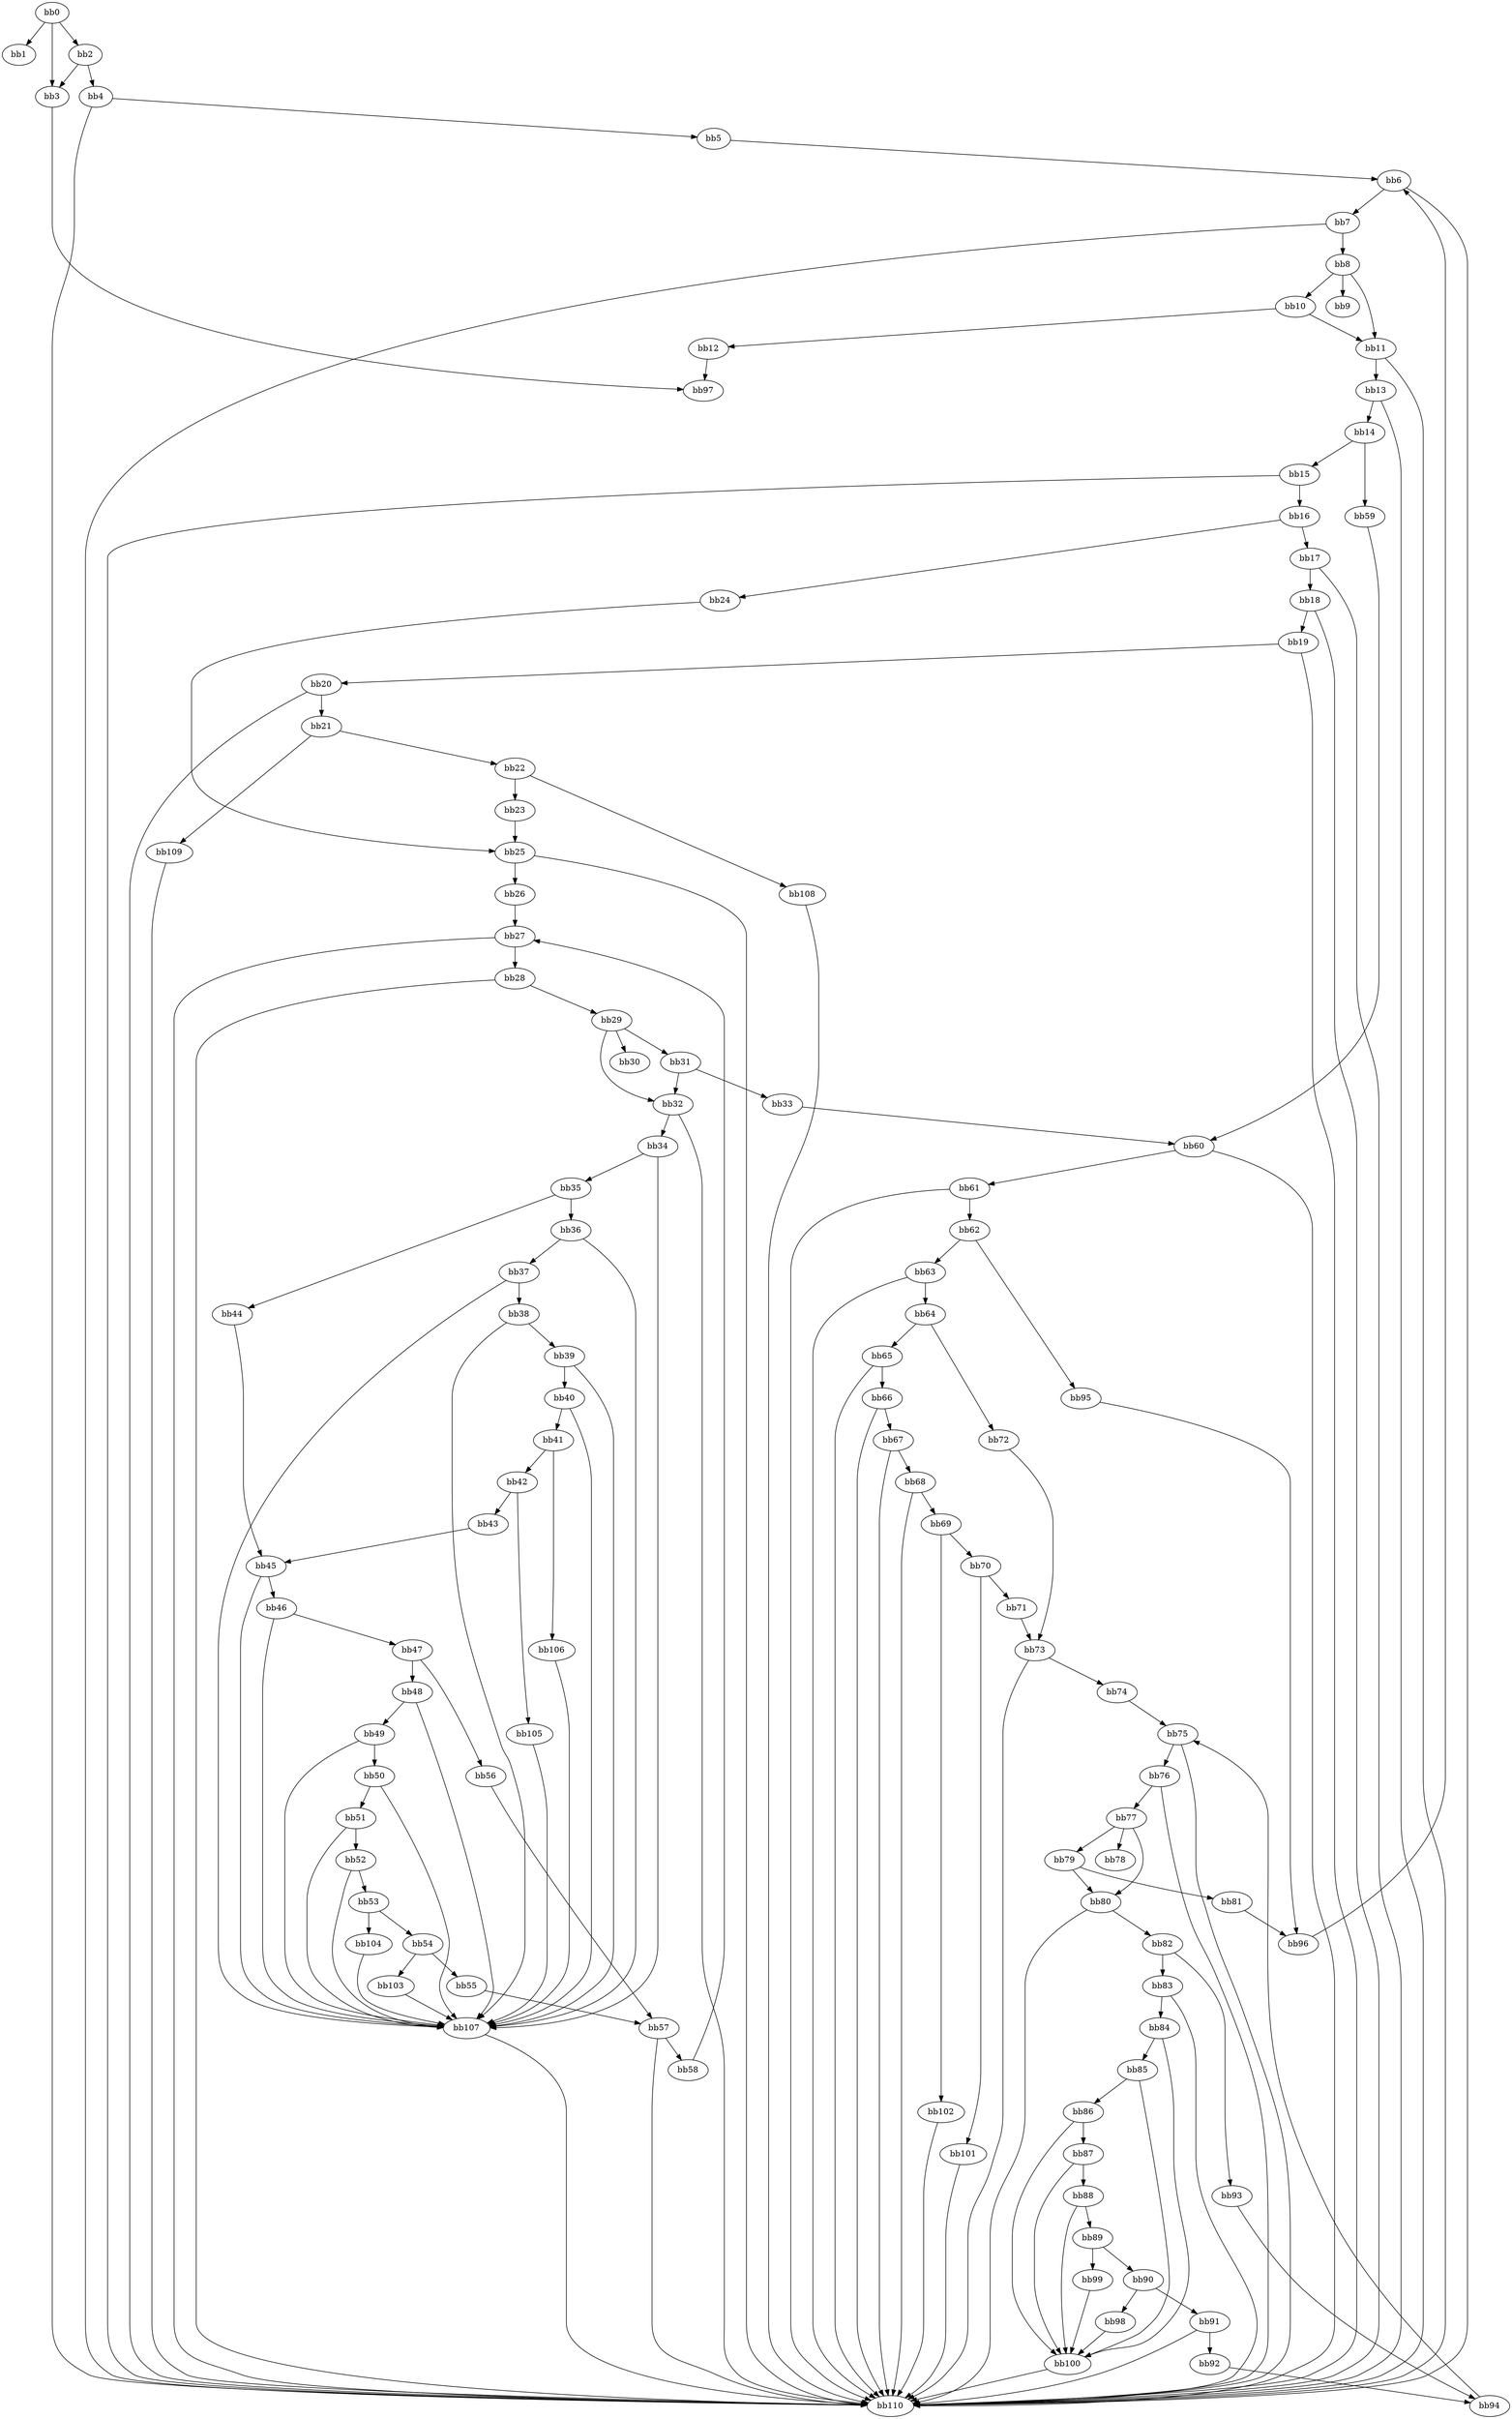 digraph {
    0 [ label = "bb0\l" ]
    1 [ label = "bb1\l" ]
    2 [ label = "bb2\l" ]
    3 [ label = "bb3\l" ]
    4 [ label = "bb4\l" ]
    5 [ label = "bb5\l" ]
    6 [ label = "bb6\l" ]
    7 [ label = "bb7\l" ]
    8 [ label = "bb8\l" ]
    9 [ label = "bb9\l" ]
    10 [ label = "bb10\l" ]
    11 [ label = "bb11\l" ]
    12 [ label = "bb12\l" ]
    13 [ label = "bb13\l" ]
    14 [ label = "bb14\l" ]
    15 [ label = "bb15\l" ]
    16 [ label = "bb16\l" ]
    17 [ label = "bb17\l" ]
    18 [ label = "bb18\l" ]
    19 [ label = "bb19\l" ]
    20 [ label = "bb20\l" ]
    21 [ label = "bb21\l" ]
    22 [ label = "bb22\l" ]
    23 [ label = "bb23\l" ]
    24 [ label = "bb24\l" ]
    25 [ label = "bb25\l" ]
    26 [ label = "bb26\l" ]
    27 [ label = "bb27\l" ]
    28 [ label = "bb28\l" ]
    29 [ label = "bb29\l" ]
    30 [ label = "bb30\l" ]
    31 [ label = "bb31\l" ]
    32 [ label = "bb32\l" ]
    33 [ label = "bb33\l" ]
    34 [ label = "bb34\l" ]
    35 [ label = "bb35\l" ]
    36 [ label = "bb36\l" ]
    37 [ label = "bb37\l" ]
    38 [ label = "bb38\l" ]
    39 [ label = "bb39\l" ]
    40 [ label = "bb40\l" ]
    41 [ label = "bb41\l" ]
    42 [ label = "bb42\l" ]
    43 [ label = "bb43\l" ]
    44 [ label = "bb44\l" ]
    45 [ label = "bb45\l" ]
    46 [ label = "bb46\l" ]
    47 [ label = "bb47\l" ]
    48 [ label = "bb48\l" ]
    49 [ label = "bb49\l" ]
    50 [ label = "bb50\l" ]
    51 [ label = "bb51\l" ]
    52 [ label = "bb52\l" ]
    53 [ label = "bb53\l" ]
    54 [ label = "bb54\l" ]
    55 [ label = "bb55\l" ]
    56 [ label = "bb56\l" ]
    57 [ label = "bb57\l" ]
    58 [ label = "bb58\l" ]
    59 [ label = "bb59\l" ]
    60 [ label = "bb60\l" ]
    61 [ label = "bb61\l" ]
    62 [ label = "bb62\l" ]
    63 [ label = "bb63\l" ]
    64 [ label = "bb64\l" ]
    65 [ label = "bb65\l" ]
    66 [ label = "bb66\l" ]
    67 [ label = "bb67\l" ]
    68 [ label = "bb68\l" ]
    69 [ label = "bb69\l" ]
    70 [ label = "bb70\l" ]
    71 [ label = "bb71\l" ]
    72 [ label = "bb72\l" ]
    73 [ label = "bb73\l" ]
    74 [ label = "bb74\l" ]
    75 [ label = "bb75\l" ]
    76 [ label = "bb76\l" ]
    77 [ label = "bb77\l" ]
    78 [ label = "bb78\l" ]
    79 [ label = "bb79\l" ]
    80 [ label = "bb80\l" ]
    81 [ label = "bb81\l" ]
    82 [ label = "bb82\l" ]
    83 [ label = "bb83\l" ]
    84 [ label = "bb84\l" ]
    85 [ label = "bb85\l" ]
    86 [ label = "bb86\l" ]
    87 [ label = "bb87\l" ]
    88 [ label = "bb88\l" ]
    89 [ label = "bb89\l" ]
    90 [ label = "bb90\l" ]
    91 [ label = "bb91\l" ]
    92 [ label = "bb92\l" ]
    93 [ label = "bb93\l" ]
    94 [ label = "bb94\l" ]
    95 [ label = "bb95\l" ]
    96 [ label = "bb96\l" ]
    97 [ label = "bb97\l" ]
    98 [ label = "bb98\l" ]
    99 [ label = "bb99\l" ]
    100 [ label = "bb100\l" ]
    101 [ label = "bb101\l" ]
    102 [ label = "bb102\l" ]
    103 [ label = "bb103\l" ]
    104 [ label = "bb104\l" ]
    105 [ label = "bb105\l" ]
    106 [ label = "bb106\l" ]
    107 [ label = "bb107\l" ]
    108 [ label = "bb108\l" ]
    109 [ label = "bb109\l" ]
    110 [ label = "bb110\l" ]
    0 -> 1 [ ]
    0 -> 2 [ ]
    0 -> 3 [ ]
    2 -> 3 [ ]
    2 -> 4 [ ]
    3 -> 97 [ ]
    4 -> 5 [ ]
    4 -> 110 [ ]
    5 -> 6 [ ]
    6 -> 7 [ ]
    6 -> 110 [ ]
    7 -> 8 [ ]
    7 -> 110 [ ]
    8 -> 9 [ ]
    8 -> 10 [ ]
    8 -> 11 [ ]
    10 -> 11 [ ]
    10 -> 12 [ ]
    11 -> 13 [ ]
    11 -> 110 [ ]
    12 -> 97 [ ]
    13 -> 14 [ ]
    13 -> 110 [ ]
    14 -> 15 [ ]
    14 -> 59 [ ]
    15 -> 16 [ ]
    15 -> 110 [ ]
    16 -> 17 [ ]
    16 -> 24 [ ]
    17 -> 18 [ ]
    17 -> 110 [ ]
    18 -> 19 [ ]
    18 -> 110 [ ]
    19 -> 20 [ ]
    19 -> 110 [ ]
    20 -> 21 [ ]
    20 -> 110 [ ]
    21 -> 22 [ ]
    21 -> 109 [ ]
    22 -> 23 [ ]
    22 -> 108 [ ]
    23 -> 25 [ ]
    24 -> 25 [ ]
    25 -> 26 [ ]
    25 -> 110 [ ]
    26 -> 27 [ ]
    27 -> 28 [ ]
    27 -> 110 [ ]
    28 -> 29 [ ]
    28 -> 110 [ ]
    29 -> 30 [ ]
    29 -> 31 [ ]
    29 -> 32 [ ]
    31 -> 32 [ ]
    31 -> 33 [ ]
    32 -> 34 [ ]
    32 -> 110 [ ]
    33 -> 60 [ ]
    34 -> 35 [ ]
    34 -> 107 [ ]
    35 -> 36 [ ]
    35 -> 44 [ ]
    36 -> 37 [ ]
    36 -> 107 [ ]
    37 -> 38 [ ]
    37 -> 107 [ ]
    38 -> 39 [ ]
    38 -> 107 [ ]
    39 -> 40 [ ]
    39 -> 107 [ ]
    40 -> 41 [ ]
    40 -> 107 [ ]
    41 -> 42 [ ]
    41 -> 106 [ ]
    42 -> 43 [ ]
    42 -> 105 [ ]
    43 -> 45 [ ]
    44 -> 45 [ ]
    45 -> 46 [ ]
    45 -> 107 [ ]
    46 -> 47 [ ]
    46 -> 107 [ ]
    47 -> 48 [ ]
    47 -> 56 [ ]
    48 -> 49 [ ]
    48 -> 107 [ ]
    49 -> 50 [ ]
    49 -> 107 [ ]
    50 -> 51 [ ]
    50 -> 107 [ ]
    51 -> 52 [ ]
    51 -> 107 [ ]
    52 -> 53 [ ]
    52 -> 107 [ ]
    53 -> 54 [ ]
    53 -> 104 [ ]
    54 -> 55 [ ]
    54 -> 103 [ ]
    55 -> 57 [ ]
    56 -> 57 [ ]
    57 -> 58 [ ]
    57 -> 110 [ ]
    58 -> 27 [ ]
    59 -> 60 [ ]
    60 -> 61 [ ]
    60 -> 110 [ ]
    61 -> 62 [ ]
    61 -> 110 [ ]
    62 -> 63 [ ]
    62 -> 95 [ ]
    63 -> 64 [ ]
    63 -> 110 [ ]
    64 -> 65 [ ]
    64 -> 72 [ ]
    65 -> 66 [ ]
    65 -> 110 [ ]
    66 -> 67 [ ]
    66 -> 110 [ ]
    67 -> 68 [ ]
    67 -> 110 [ ]
    68 -> 69 [ ]
    68 -> 110 [ ]
    69 -> 70 [ ]
    69 -> 102 [ ]
    70 -> 71 [ ]
    70 -> 101 [ ]
    71 -> 73 [ ]
    72 -> 73 [ ]
    73 -> 74 [ ]
    73 -> 110 [ ]
    74 -> 75 [ ]
    75 -> 76 [ ]
    75 -> 110 [ ]
    76 -> 77 [ ]
    76 -> 110 [ ]
    77 -> 78 [ ]
    77 -> 79 [ ]
    77 -> 80 [ ]
    79 -> 80 [ ]
    79 -> 81 [ ]
    80 -> 82 [ ]
    80 -> 110 [ ]
    81 -> 96 [ ]
    82 -> 83 [ ]
    82 -> 93 [ ]
    83 -> 84 [ ]
    83 -> 110 [ ]
    84 -> 85 [ ]
    84 -> 100 [ ]
    85 -> 86 [ ]
    85 -> 100 [ ]
    86 -> 87 [ ]
    86 -> 100 [ ]
    87 -> 88 [ ]
    87 -> 100 [ ]
    88 -> 89 [ ]
    88 -> 100 [ ]
    89 -> 90 [ ]
    89 -> 99 [ ]
    90 -> 91 [ ]
    90 -> 98 [ ]
    91 -> 92 [ ]
    91 -> 110 [ ]
    92 -> 94 [ ]
    93 -> 94 [ ]
    94 -> 75 [ ]
    95 -> 96 [ ]
    96 -> 6 [ ]
    98 -> 100 [ ]
    99 -> 100 [ ]
    100 -> 110 [ ]
    101 -> 110 [ ]
    102 -> 110 [ ]
    103 -> 107 [ ]
    104 -> 107 [ ]
    105 -> 107 [ ]
    106 -> 107 [ ]
    107 -> 110 [ ]
    108 -> 110 [ ]
    109 -> 110 [ ]
}

